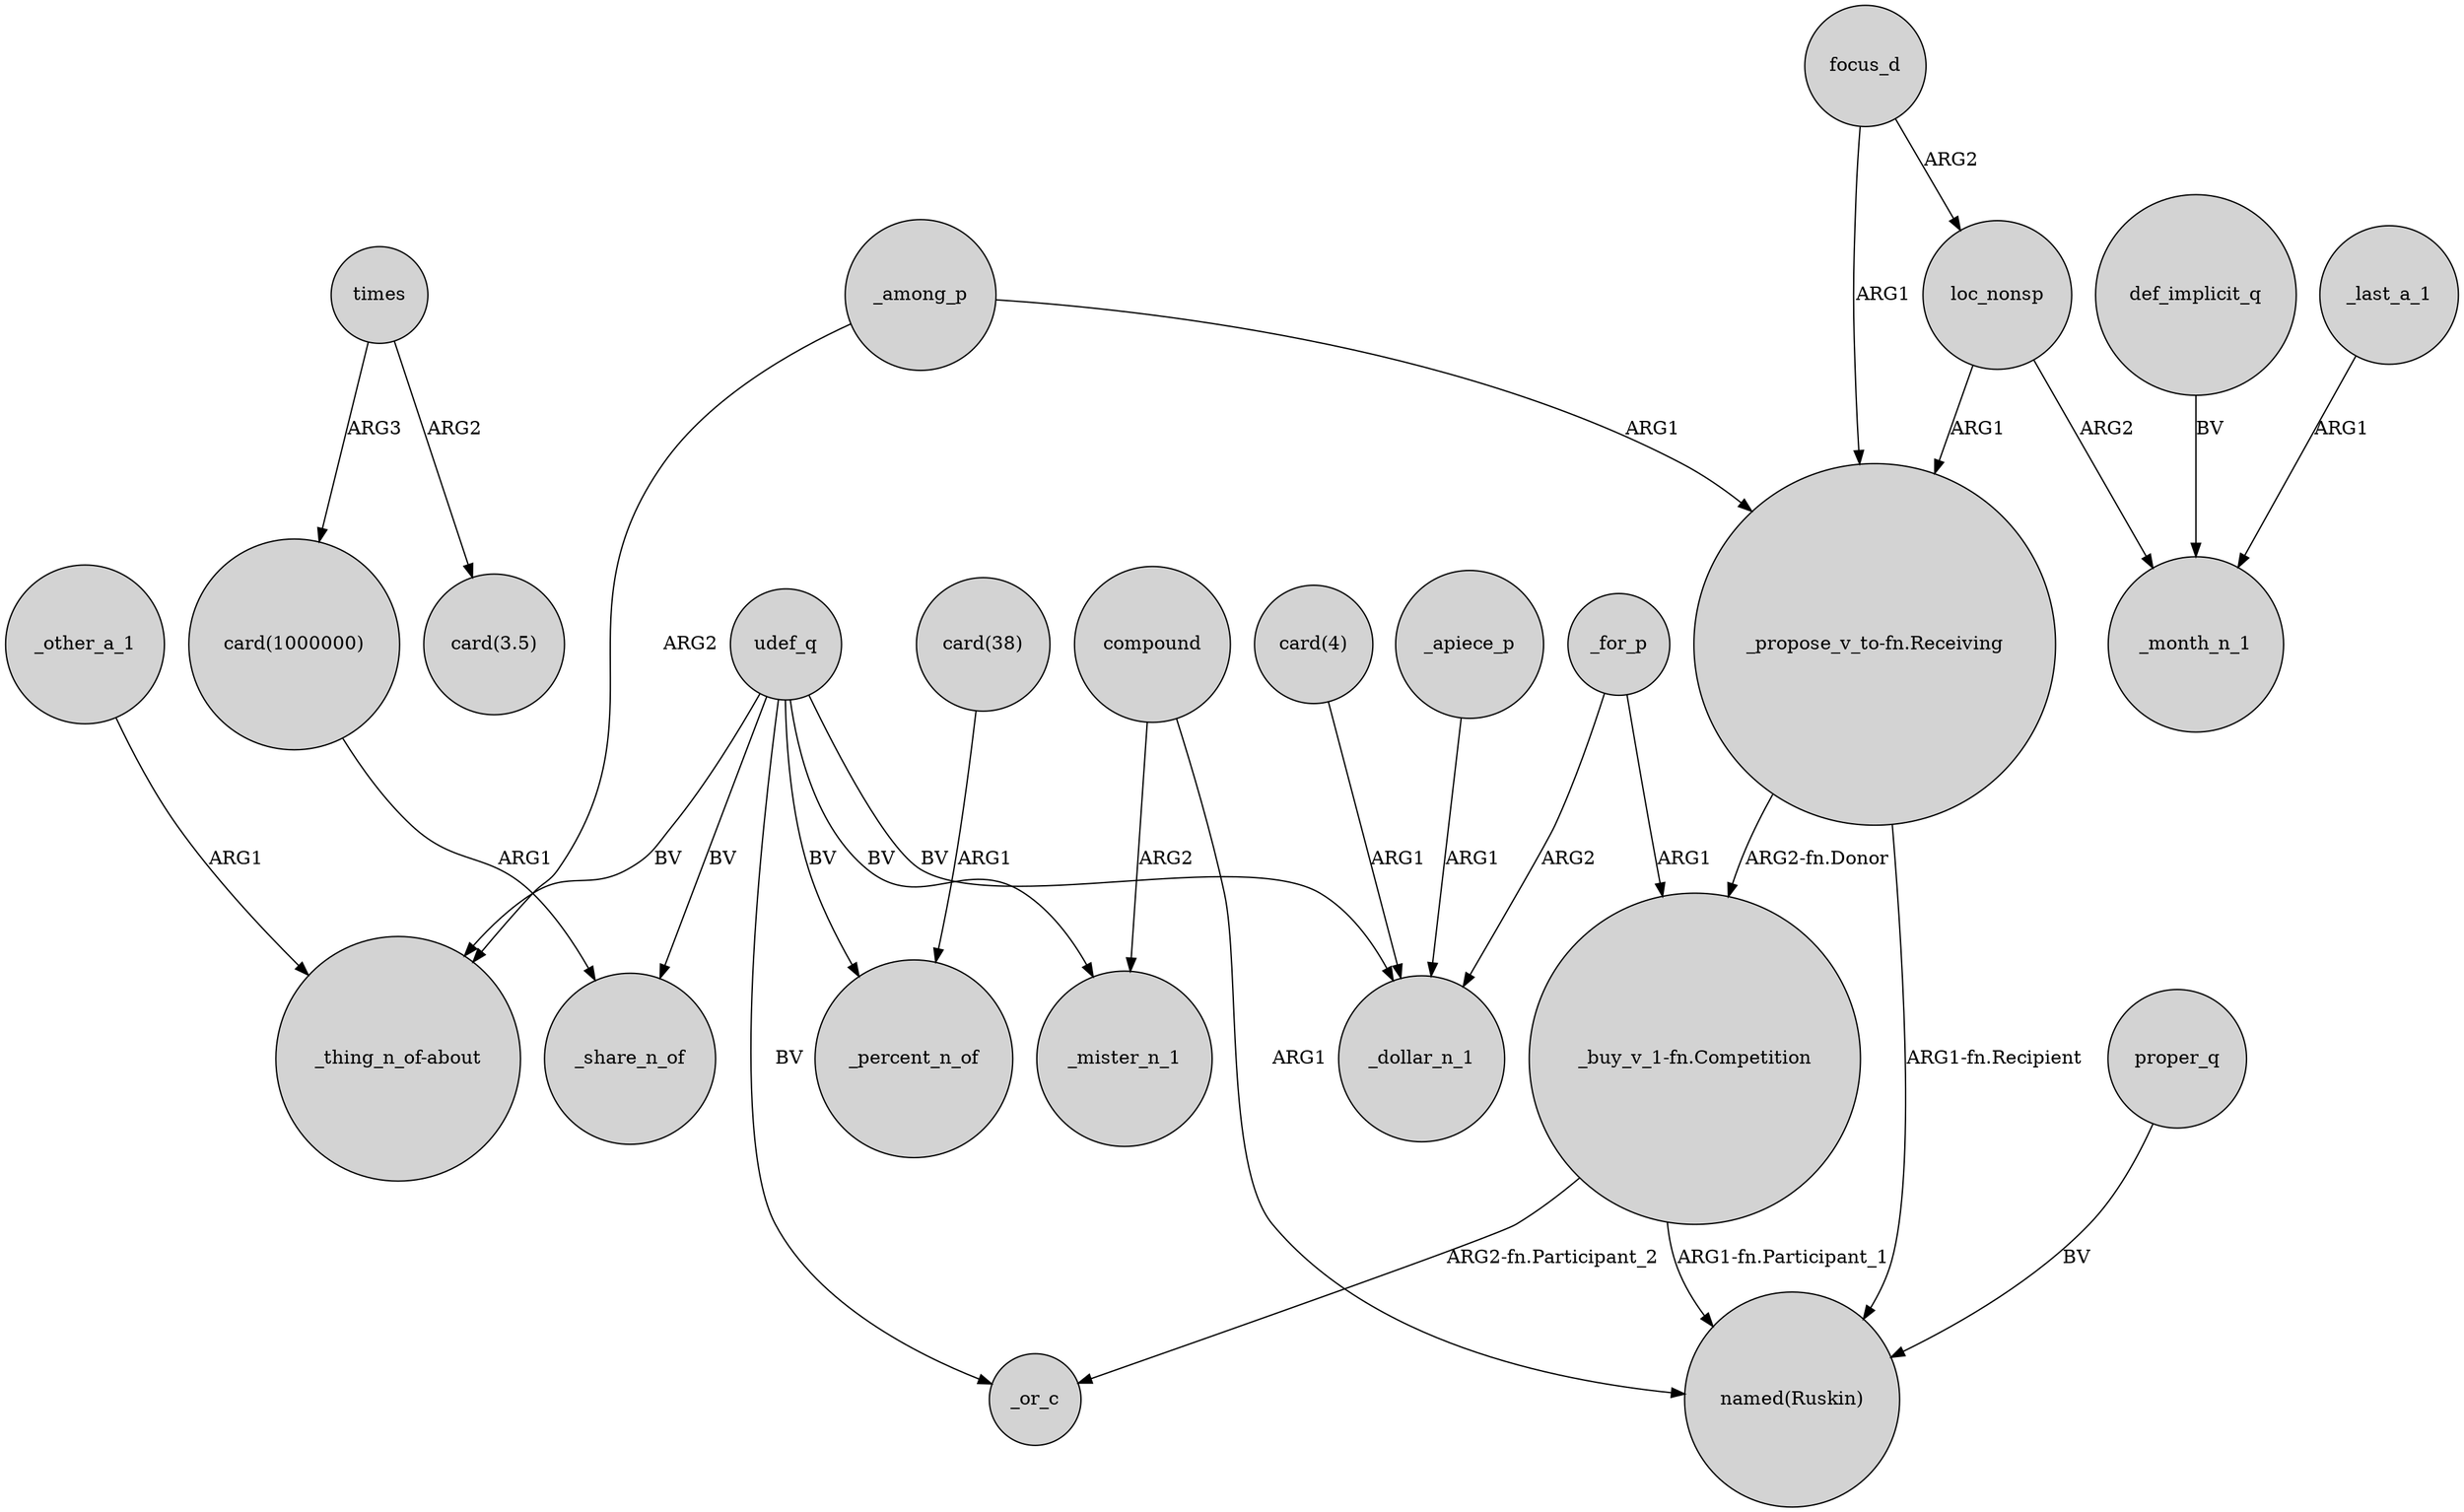 digraph {
	node [shape=circle style=filled]
	_other_a_1 -> "_thing_n_of-about" [label=ARG1]
	def_implicit_q -> _month_n_1 [label=BV]
	compound -> _mister_n_1 [label=ARG2]
	_last_a_1 -> _month_n_1 [label=ARG1]
	"card(4)" -> _dollar_n_1 [label=ARG1]
	"_propose_v_to-fn.Receiving" -> "_buy_v_1-fn.Competition" [label="ARG2-fn.Donor"]
	_among_p -> "_propose_v_to-fn.Receiving" [label=ARG1]
	times -> "card(1000000)" [label=ARG3]
	"card(38)" -> _percent_n_of [label=ARG1]
	focus_d -> loc_nonsp [label=ARG2]
	udef_q -> _mister_n_1 [label=BV]
	loc_nonsp -> "_propose_v_to-fn.Receiving" [label=ARG1]
	udef_q -> _or_c [label=BV]
	loc_nonsp -> _month_n_1 [label=ARG2]
	"_buy_v_1-fn.Competition" -> _or_c [label="ARG2-fn.Participant_2"]
	_apiece_p -> _dollar_n_1 [label=ARG1]
	udef_q -> _percent_n_of [label=BV]
	_for_p -> _dollar_n_1 [label=ARG2]
	udef_q -> _share_n_of [label=BV]
	udef_q -> _dollar_n_1 [label=BV]
	_among_p -> "_thing_n_of-about" [label=ARG2]
	"_buy_v_1-fn.Competition" -> "named(Ruskin)" [label="ARG1-fn.Participant_1"]
	udef_q -> "_thing_n_of-about" [label=BV]
	"card(1000000)" -> _share_n_of [label=ARG1]
	focus_d -> "_propose_v_to-fn.Receiving" [label=ARG1]
	compound -> "named(Ruskin)" [label=ARG1]
	times -> "card(3.5)" [label=ARG2]
	_for_p -> "_buy_v_1-fn.Competition" [label=ARG1]
	"_propose_v_to-fn.Receiving" -> "named(Ruskin)" [label="ARG1-fn.Recipient"]
	proper_q -> "named(Ruskin)" [label=BV]
}
